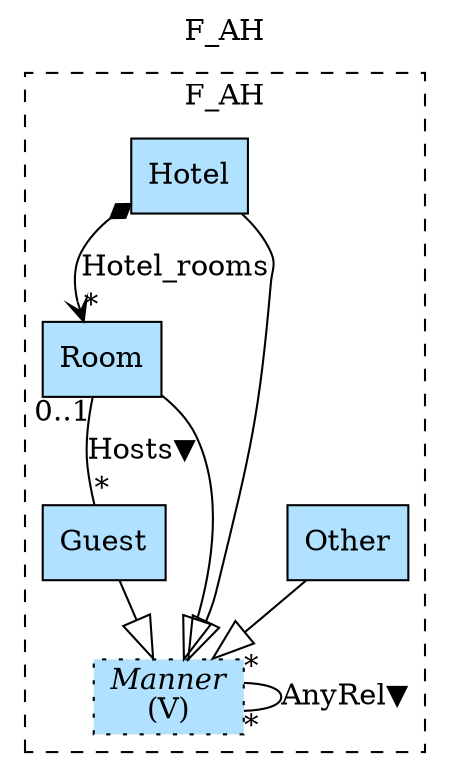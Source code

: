 digraph {graph[label=F_AH,labelloc=tl,labelfontsize=12];
subgraph cluster_F_AH{style=dashed;label=F_AH;
"Guest"[shape=record,fillcolor=lightskyblue1,style = filled,label="Guest"];
"Other"[shape=record,fillcolor=lightskyblue1,style = filled,label="Other"];
"Room"[shape=record,fillcolor=lightskyblue1,style = filled,label="Room"];
"Hotel"[shape=record,fillcolor=lightskyblue1,style = filled,label="Hotel"];
"Manner"[shape=record,fillcolor=lightskyblue1,style ="filled,dotted",label=<{<I>Manner</I><br/>(V)}>];

"Room"->"Guest"[label="Hosts▼",dir=none,taillabel="0..1",headlabel="*"];
"Hotel"->"Room"[label="Hotel_rooms",arrowhead=vee,arrowtail=diamond,dir=both,headlabel="*"];
"Manner"->"Manner"[label="AnyRel▼",dir=none,taillabel="*",headlabel="*"];
"Room"->"Manner"[arrowhead=onormal,arrowsize=2.0];
"Hotel"->"Manner"[arrowhead=onormal,arrowsize=2.0];
"Guest"->"Manner"[arrowhead=onormal,arrowsize=2.0];
"Other"->"Manner"[arrowhead=onormal,arrowsize=2.0];

}
}